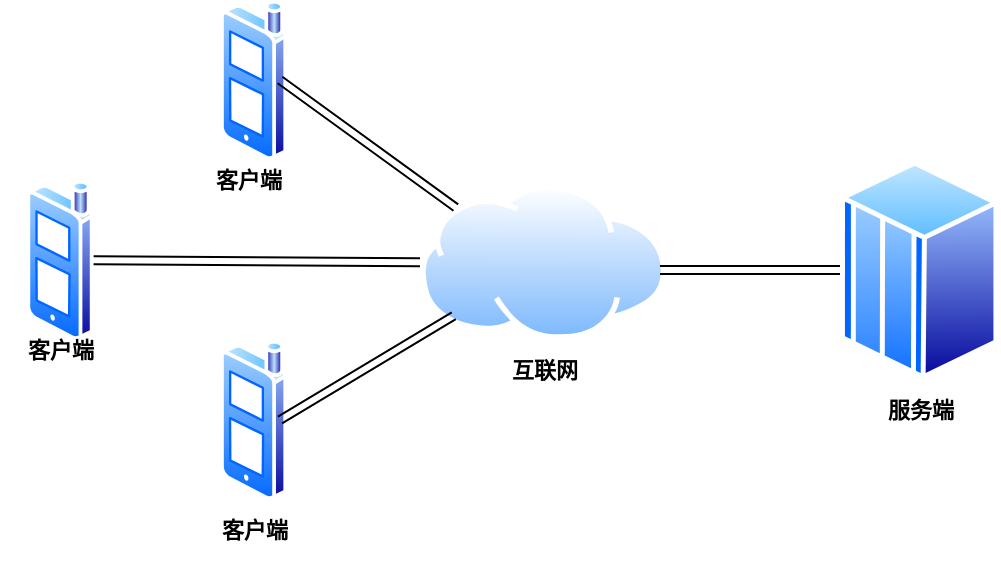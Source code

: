 <mxfile version="20.5.1" type="github"><diagram id="IN1bH6UIEzWeLkNcS_5o" name="第 1 页"><mxGraphModel dx="1065" dy="483" grid="1" gridSize="10" guides="1" tooltips="1" connect="1" arrows="1" fold="1" page="1" pageScale="1" pageWidth="827" pageHeight="1169" math="0" shadow="0"><root><mxCell id="0"/><mxCell id="1" parent="0"/><mxCell id="sjAR7E8EoiYkJfCxL2Mg-1" value="" style="aspect=fixed;perimeter=ellipsePerimeter;html=1;align=center;shadow=0;dashed=0;spacingTop=3;image;image=img/lib/active_directory/cell_phone.svg;" vertex="1" parent="1"><mxGeometry x="150" y="80" width="33.6" height="80" as="geometry"/></mxCell><mxCell id="sjAR7E8EoiYkJfCxL2Mg-4" value="" style="aspect=fixed;perimeter=ellipsePerimeter;html=1;align=center;shadow=0;dashed=0;spacingTop=3;image;image=img/lib/active_directory/internet_cloud.svg;" vertex="1" parent="1"><mxGeometry x="250" y="172.32" width="123.31" height="77.68" as="geometry"/></mxCell><mxCell id="sjAR7E8EoiYkJfCxL2Mg-5" value="" style="aspect=fixed;perimeter=ellipsePerimeter;html=1;align=center;shadow=0;dashed=0;spacingTop=3;image;image=img/lib/active_directory/mainframe_host.svg;" vertex="1" parent="1"><mxGeometry x="460" y="160" width="79.2" height="110" as="geometry"/></mxCell><mxCell id="sjAR7E8EoiYkJfCxL2Mg-10" value="" style="aspect=fixed;perimeter=ellipsePerimeter;html=1;align=center;shadow=0;dashed=0;spacingTop=3;image;image=img/lib/active_directory/cell_phone.svg;" vertex="1" parent="1"><mxGeometry x="53.2" y="170" width="33.6" height="80" as="geometry"/></mxCell><mxCell id="sjAR7E8EoiYkJfCxL2Mg-11" value="" style="aspect=fixed;perimeter=ellipsePerimeter;html=1;align=center;shadow=0;dashed=0;spacingTop=3;image;image=img/lib/active_directory/cell_phone.svg;" vertex="1" parent="1"><mxGeometry x="150" y="250" width="33.6" height="80" as="geometry"/></mxCell><mxCell id="sjAR7E8EoiYkJfCxL2Mg-24" value="" style="endArrow=classic;startArrow=classic;html=1;rounded=0;exitX=0;exitY=0;exitDx=0;exitDy=0;shape=link;" edge="1" parent="1" source="sjAR7E8EoiYkJfCxL2Mg-4"><mxGeometry width="50" height="50" relative="1" as="geometry"><mxPoint x="500" y="250" as="sourcePoint"/><mxPoint x="180" y="120" as="targetPoint"/></mxGeometry></mxCell><mxCell id="sjAR7E8EoiYkJfCxL2Mg-25" value="" style="endArrow=classic;startArrow=classic;html=1;rounded=0;exitX=0;exitY=0.5;exitDx=0;exitDy=0;shape=link;" edge="1" parent="1" source="sjAR7E8EoiYkJfCxL2Mg-4" target="sjAR7E8EoiYkJfCxL2Mg-10"><mxGeometry width="50" height="50" relative="1" as="geometry"><mxPoint x="278.065" y="193.692" as="sourcePoint"/><mxPoint x="190" y="130" as="targetPoint"/></mxGeometry></mxCell><mxCell id="sjAR7E8EoiYkJfCxL2Mg-26" value="" style="endArrow=classic;startArrow=classic;html=1;rounded=0;shape=link;" edge="1" parent="1" source="sjAR7E8EoiYkJfCxL2Mg-4"><mxGeometry width="50" height="50" relative="1" as="geometry"><mxPoint x="260.0" y="221.16" as="sourcePoint"/><mxPoint x="180" y="290" as="targetPoint"/></mxGeometry></mxCell><mxCell id="sjAR7E8EoiYkJfCxL2Mg-27" value="" style="endArrow=classic;startArrow=classic;html=1;rounded=0;exitX=0;exitY=0.5;exitDx=0;exitDy=0;shape=link;" edge="1" parent="1" source="sjAR7E8EoiYkJfCxL2Mg-5"><mxGeometry width="50" height="50" relative="1" as="geometry"><mxPoint x="270.0" y="231.16" as="sourcePoint"/><mxPoint x="370" y="215" as="targetPoint"/></mxGeometry></mxCell><mxCell id="sjAR7E8EoiYkJfCxL2Mg-29" value="&lt;b&gt;客户端&lt;/b&gt;" style="text;html=1;resizable=0;autosize=1;align=center;verticalAlign=middle;points=[];fillColor=none;strokeColor=none;rounded=0;fontFamily=Helvetica;fontSize=11;fontColor=default;" vertex="1" parent="1"><mxGeometry x="133.6" y="155" width="60" height="30" as="geometry"/></mxCell><mxCell id="sjAR7E8EoiYkJfCxL2Mg-32" value="&lt;b&gt;客户端&lt;/b&gt;" style="text;html=1;resizable=0;autosize=1;align=center;verticalAlign=middle;points=[];fillColor=none;strokeColor=none;rounded=0;fontFamily=Helvetica;fontSize=11;fontColor=default;" vertex="1" parent="1"><mxGeometry x="136.8" y="330" width="60" height="30" as="geometry"/></mxCell><mxCell id="sjAR7E8EoiYkJfCxL2Mg-33" value="&lt;b&gt;客户端&lt;/b&gt;" style="text;html=1;resizable=0;autosize=1;align=center;verticalAlign=middle;points=[];fillColor=none;strokeColor=none;rounded=0;fontFamily=Helvetica;fontSize=11;fontColor=default;" vertex="1" parent="1"><mxGeometry x="40.0" y="240" width="60" height="30" as="geometry"/></mxCell><mxCell id="sjAR7E8EoiYkJfCxL2Mg-34" value="&lt;b&gt;互联网&lt;/b&gt;" style="text;html=1;resizable=0;autosize=1;align=center;verticalAlign=middle;points=[];fillColor=none;strokeColor=none;rounded=0;fontFamily=Helvetica;fontSize=11;fontColor=default;" vertex="1" parent="1"><mxGeometry x="281.66" y="250" width="60" height="30" as="geometry"/></mxCell><mxCell id="sjAR7E8EoiYkJfCxL2Mg-35" value="&lt;b&gt;服务端&lt;/b&gt;" style="text;html=1;resizable=0;autosize=1;align=center;verticalAlign=middle;points=[];fillColor=none;strokeColor=none;rounded=0;fontFamily=Helvetica;fontSize=11;fontColor=default;" vertex="1" parent="1"><mxGeometry x="469.6" y="270" width="60" height="30" as="geometry"/></mxCell></root></mxGraphModel></diagram></mxfile>